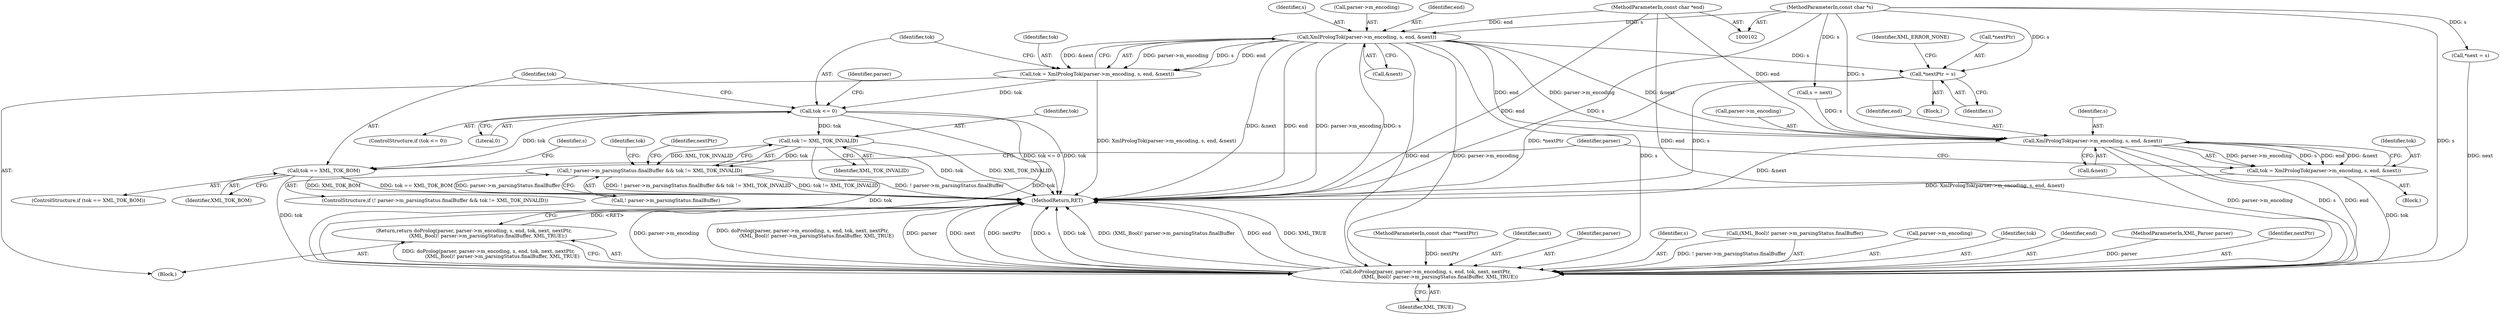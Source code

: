 digraph "0_libexpat_c20b758c332d9a13afbbb276d30db1d183a85d43_0@pointer" {
"1000115" [label="(Call,XmlPrologTok(parser->m_encoding, s, end, &next))"];
"1000104" [label="(MethodParameterIn,const char *s)"];
"1000105" [label="(MethodParameterIn,const char *end)"];
"1000113" [label="(Call,tok = XmlPrologTok(parser->m_encoding, s, end, &next))"];
"1000124" [label="(Call,tok <= 0)"];
"1000136" [label="(Call,tok != XML_TOK_INVALID)"];
"1000129" [label="(Call,! parser->m_parsingStatus.finalBuffer && tok != XML_TOK_INVALID)"];
"1000186" [label="(Call,doProlog(parser, parser->m_encoding, s, end, tok, next, nextPtr,\n                  (XML_Bool)! parser->m_parsingStatus.finalBuffer, XML_TRUE))"];
"1000185" [label="(Return,return doProlog(parser, parser->m_encoding, s, end, tok, next, nextPtr,\n                  (XML_Bool)! parser->m_parsingStatus.finalBuffer, XML_TRUE);)"];
"1000163" [label="(Call,tok == XML_TOK_BOM)"];
"1000140" [label="(Call,*nextPtr = s)"];
"1000172" [label="(Call,XmlPrologTok(parser->m_encoding, s, end, &next))"];
"1000170" [label="(Call,tok = XmlPrologTok(parser->m_encoding, s, end, &next))"];
"1000128" [label="(ControlStructure,if (! parser->m_parsingStatus.finalBuffer && tok != XML_TOK_INVALID))"];
"1000137" [label="(Identifier,tok)"];
"1000170" [label="(Call,tok = XmlPrologTok(parser->m_encoding, s, end, &next))"];
"1000182" [label="(Identifier,parser)"];
"1000177" [label="(Identifier,end)"];
"1000113" [label="(Call,tok = XmlPrologTok(parser->m_encoding, s, end, &next))"];
"1000166" [label="(Block,)"];
"1000162" [label="(ControlStructure,if (tok == XML_TOK_BOM))"];
"1000142" [label="(Identifier,nextPtr)"];
"1000178" [label="(Call,&next)"];
"1000107" [label="(Block,)"];
"1000163" [label="(Call,tok == XML_TOK_BOM)"];
"1000147" [label="(Identifier,tok)"];
"1000106" [label="(MethodParameterIn,const char **nextPtr)"];
"1000119" [label="(Identifier,s)"];
"1000116" [label="(Call,parser->m_encoding)"];
"1000194" [label="(Identifier,next)"];
"1000172" [label="(Call,XmlPrologTok(parser->m_encoding, s, end, &next))"];
"1000124" [label="(Call,tok <= 0)"];
"1000130" [label="(Call,! parser->m_parsingStatus.finalBuffer)"];
"1000123" [label="(ControlStructure,if (tok <= 0))"];
"1000187" [label="(Identifier,parser)"];
"1000133" [label="(Identifier,parser)"];
"1000126" [label="(Literal,0)"];
"1000109" [label="(Call,*next = s)"];
"1000164" [label="(Identifier,tok)"];
"1000191" [label="(Identifier,s)"];
"1000141" [label="(Call,*nextPtr)"];
"1000196" [label="(Call,(XML_Bool)! parser->m_parsingStatus.finalBuffer)"];
"1000120" [label="(Identifier,end)"];
"1000115" [label="(Call,XmlPrologTok(parser->m_encoding, s, end, &next))"];
"1000139" [label="(Block,)"];
"1000176" [label="(Identifier,s)"];
"1000140" [label="(Call,*nextPtr = s)"];
"1000204" [label="(Identifier,XML_TRUE)"];
"1000188" [label="(Call,parser->m_encoding)"];
"1000105" [label="(MethodParameterIn,const char *end)"];
"1000136" [label="(Call,tok != XML_TOK_INVALID)"];
"1000193" [label="(Identifier,tok)"];
"1000165" [label="(Identifier,XML_TOK_BOM)"];
"1000192" [label="(Identifier,end)"];
"1000145" [label="(Identifier,XML_ERROR_NONE)"];
"1000143" [label="(Identifier,s)"];
"1000121" [label="(Call,&next)"];
"1000104" [label="(MethodParameterIn,const char *s)"];
"1000129" [label="(Call,! parser->m_parsingStatus.finalBuffer && tok != XML_TOK_INVALID)"];
"1000103" [label="(MethodParameterIn,XML_Parser parser)"];
"1000114" [label="(Identifier,tok)"];
"1000205" [label="(MethodReturn,RET)"];
"1000167" [label="(Call,s = next)"];
"1000125" [label="(Identifier,tok)"];
"1000171" [label="(Identifier,tok)"];
"1000195" [label="(Identifier,nextPtr)"];
"1000185" [label="(Return,return doProlog(parser, parser->m_encoding, s, end, tok, next, nextPtr,\n                  (XML_Bool)! parser->m_parsingStatus.finalBuffer, XML_TRUE);)"];
"1000168" [label="(Identifier,s)"];
"1000173" [label="(Call,parser->m_encoding)"];
"1000138" [label="(Identifier,XML_TOK_INVALID)"];
"1000186" [label="(Call,doProlog(parser, parser->m_encoding, s, end, tok, next, nextPtr,\n                  (XML_Bool)! parser->m_parsingStatus.finalBuffer, XML_TRUE))"];
"1000115" -> "1000113"  [label="AST: "];
"1000115" -> "1000121"  [label="CFG: "];
"1000116" -> "1000115"  [label="AST: "];
"1000119" -> "1000115"  [label="AST: "];
"1000120" -> "1000115"  [label="AST: "];
"1000121" -> "1000115"  [label="AST: "];
"1000113" -> "1000115"  [label="CFG: "];
"1000115" -> "1000205"  [label="DDG: s"];
"1000115" -> "1000205"  [label="DDG: &next"];
"1000115" -> "1000205"  [label="DDG: end"];
"1000115" -> "1000205"  [label="DDG: parser->m_encoding"];
"1000115" -> "1000113"  [label="DDG: parser->m_encoding"];
"1000115" -> "1000113"  [label="DDG: s"];
"1000115" -> "1000113"  [label="DDG: end"];
"1000115" -> "1000113"  [label="DDG: &next"];
"1000104" -> "1000115"  [label="DDG: s"];
"1000105" -> "1000115"  [label="DDG: end"];
"1000115" -> "1000140"  [label="DDG: s"];
"1000115" -> "1000172"  [label="DDG: parser->m_encoding"];
"1000115" -> "1000172"  [label="DDG: end"];
"1000115" -> "1000172"  [label="DDG: &next"];
"1000115" -> "1000186"  [label="DDG: parser->m_encoding"];
"1000115" -> "1000186"  [label="DDG: s"];
"1000115" -> "1000186"  [label="DDG: end"];
"1000104" -> "1000102"  [label="AST: "];
"1000104" -> "1000205"  [label="DDG: s"];
"1000104" -> "1000109"  [label="DDG: s"];
"1000104" -> "1000140"  [label="DDG: s"];
"1000104" -> "1000167"  [label="DDG: s"];
"1000104" -> "1000172"  [label="DDG: s"];
"1000104" -> "1000186"  [label="DDG: s"];
"1000105" -> "1000102"  [label="AST: "];
"1000105" -> "1000205"  [label="DDG: end"];
"1000105" -> "1000172"  [label="DDG: end"];
"1000105" -> "1000186"  [label="DDG: end"];
"1000113" -> "1000107"  [label="AST: "];
"1000114" -> "1000113"  [label="AST: "];
"1000125" -> "1000113"  [label="CFG: "];
"1000113" -> "1000205"  [label="DDG: XmlPrologTok(parser->m_encoding, s, end, &next)"];
"1000113" -> "1000124"  [label="DDG: tok"];
"1000124" -> "1000123"  [label="AST: "];
"1000124" -> "1000126"  [label="CFG: "];
"1000125" -> "1000124"  [label="AST: "];
"1000126" -> "1000124"  [label="AST: "];
"1000133" -> "1000124"  [label="CFG: "];
"1000164" -> "1000124"  [label="CFG: "];
"1000124" -> "1000205"  [label="DDG: tok"];
"1000124" -> "1000205"  [label="DDG: tok <= 0"];
"1000124" -> "1000136"  [label="DDG: tok"];
"1000124" -> "1000163"  [label="DDG: tok"];
"1000124" -> "1000186"  [label="DDG: tok"];
"1000136" -> "1000129"  [label="AST: "];
"1000136" -> "1000138"  [label="CFG: "];
"1000137" -> "1000136"  [label="AST: "];
"1000138" -> "1000136"  [label="AST: "];
"1000129" -> "1000136"  [label="CFG: "];
"1000136" -> "1000205"  [label="DDG: XML_TOK_INVALID"];
"1000136" -> "1000205"  [label="DDG: tok"];
"1000136" -> "1000129"  [label="DDG: tok"];
"1000136" -> "1000129"  [label="DDG: XML_TOK_INVALID"];
"1000136" -> "1000186"  [label="DDG: tok"];
"1000129" -> "1000128"  [label="AST: "];
"1000129" -> "1000130"  [label="CFG: "];
"1000130" -> "1000129"  [label="AST: "];
"1000142" -> "1000129"  [label="CFG: "];
"1000147" -> "1000129"  [label="CFG: "];
"1000129" -> "1000205"  [label="DDG: ! parser->m_parsingStatus.finalBuffer"];
"1000129" -> "1000205"  [label="DDG: ! parser->m_parsingStatus.finalBuffer && tok != XML_TOK_INVALID"];
"1000129" -> "1000205"  [label="DDG: tok != XML_TOK_INVALID"];
"1000130" -> "1000129"  [label="DDG: parser->m_parsingStatus.finalBuffer"];
"1000186" -> "1000185"  [label="AST: "];
"1000186" -> "1000204"  [label="CFG: "];
"1000187" -> "1000186"  [label="AST: "];
"1000188" -> "1000186"  [label="AST: "];
"1000191" -> "1000186"  [label="AST: "];
"1000192" -> "1000186"  [label="AST: "];
"1000193" -> "1000186"  [label="AST: "];
"1000194" -> "1000186"  [label="AST: "];
"1000195" -> "1000186"  [label="AST: "];
"1000196" -> "1000186"  [label="AST: "];
"1000204" -> "1000186"  [label="AST: "];
"1000185" -> "1000186"  [label="CFG: "];
"1000186" -> "1000205"  [label="DDG: parser->m_encoding"];
"1000186" -> "1000205"  [label="DDG: doProlog(parser, parser->m_encoding, s, end, tok, next, nextPtr,\n                  (XML_Bool)! parser->m_parsingStatus.finalBuffer, XML_TRUE)"];
"1000186" -> "1000205"  [label="DDG: parser"];
"1000186" -> "1000205"  [label="DDG: next"];
"1000186" -> "1000205"  [label="DDG: nextPtr"];
"1000186" -> "1000205"  [label="DDG: s"];
"1000186" -> "1000205"  [label="DDG: tok"];
"1000186" -> "1000205"  [label="DDG: (XML_Bool)! parser->m_parsingStatus.finalBuffer"];
"1000186" -> "1000205"  [label="DDG: end"];
"1000186" -> "1000205"  [label="DDG: XML_TRUE"];
"1000186" -> "1000185"  [label="DDG: doProlog(parser, parser->m_encoding, s, end, tok, next, nextPtr,\n                  (XML_Bool)! parser->m_parsingStatus.finalBuffer, XML_TRUE)"];
"1000103" -> "1000186"  [label="DDG: parser"];
"1000172" -> "1000186"  [label="DDG: parser->m_encoding"];
"1000172" -> "1000186"  [label="DDG: s"];
"1000172" -> "1000186"  [label="DDG: end"];
"1000163" -> "1000186"  [label="DDG: tok"];
"1000170" -> "1000186"  [label="DDG: tok"];
"1000109" -> "1000186"  [label="DDG: next"];
"1000106" -> "1000186"  [label="DDG: nextPtr"];
"1000196" -> "1000186"  [label="DDG: ! parser->m_parsingStatus.finalBuffer"];
"1000185" -> "1000107"  [label="AST: "];
"1000205" -> "1000185"  [label="CFG: "];
"1000185" -> "1000205"  [label="DDG: <RET>"];
"1000163" -> "1000162"  [label="AST: "];
"1000163" -> "1000165"  [label="CFG: "];
"1000164" -> "1000163"  [label="AST: "];
"1000165" -> "1000163"  [label="AST: "];
"1000168" -> "1000163"  [label="CFG: "];
"1000182" -> "1000163"  [label="CFG: "];
"1000163" -> "1000205"  [label="DDG: tok == XML_TOK_BOM"];
"1000163" -> "1000205"  [label="DDG: XML_TOK_BOM"];
"1000140" -> "1000139"  [label="AST: "];
"1000140" -> "1000143"  [label="CFG: "];
"1000141" -> "1000140"  [label="AST: "];
"1000143" -> "1000140"  [label="AST: "];
"1000145" -> "1000140"  [label="CFG: "];
"1000140" -> "1000205"  [label="DDG: *nextPtr"];
"1000140" -> "1000205"  [label="DDG: s"];
"1000172" -> "1000170"  [label="AST: "];
"1000172" -> "1000178"  [label="CFG: "];
"1000173" -> "1000172"  [label="AST: "];
"1000176" -> "1000172"  [label="AST: "];
"1000177" -> "1000172"  [label="AST: "];
"1000178" -> "1000172"  [label="AST: "];
"1000170" -> "1000172"  [label="CFG: "];
"1000172" -> "1000205"  [label="DDG: &next"];
"1000172" -> "1000170"  [label="DDG: parser->m_encoding"];
"1000172" -> "1000170"  [label="DDG: s"];
"1000172" -> "1000170"  [label="DDG: end"];
"1000172" -> "1000170"  [label="DDG: &next"];
"1000167" -> "1000172"  [label="DDG: s"];
"1000170" -> "1000166"  [label="AST: "];
"1000171" -> "1000170"  [label="AST: "];
"1000182" -> "1000170"  [label="CFG: "];
"1000170" -> "1000205"  [label="DDG: XmlPrologTok(parser->m_encoding, s, end, &next)"];
}
